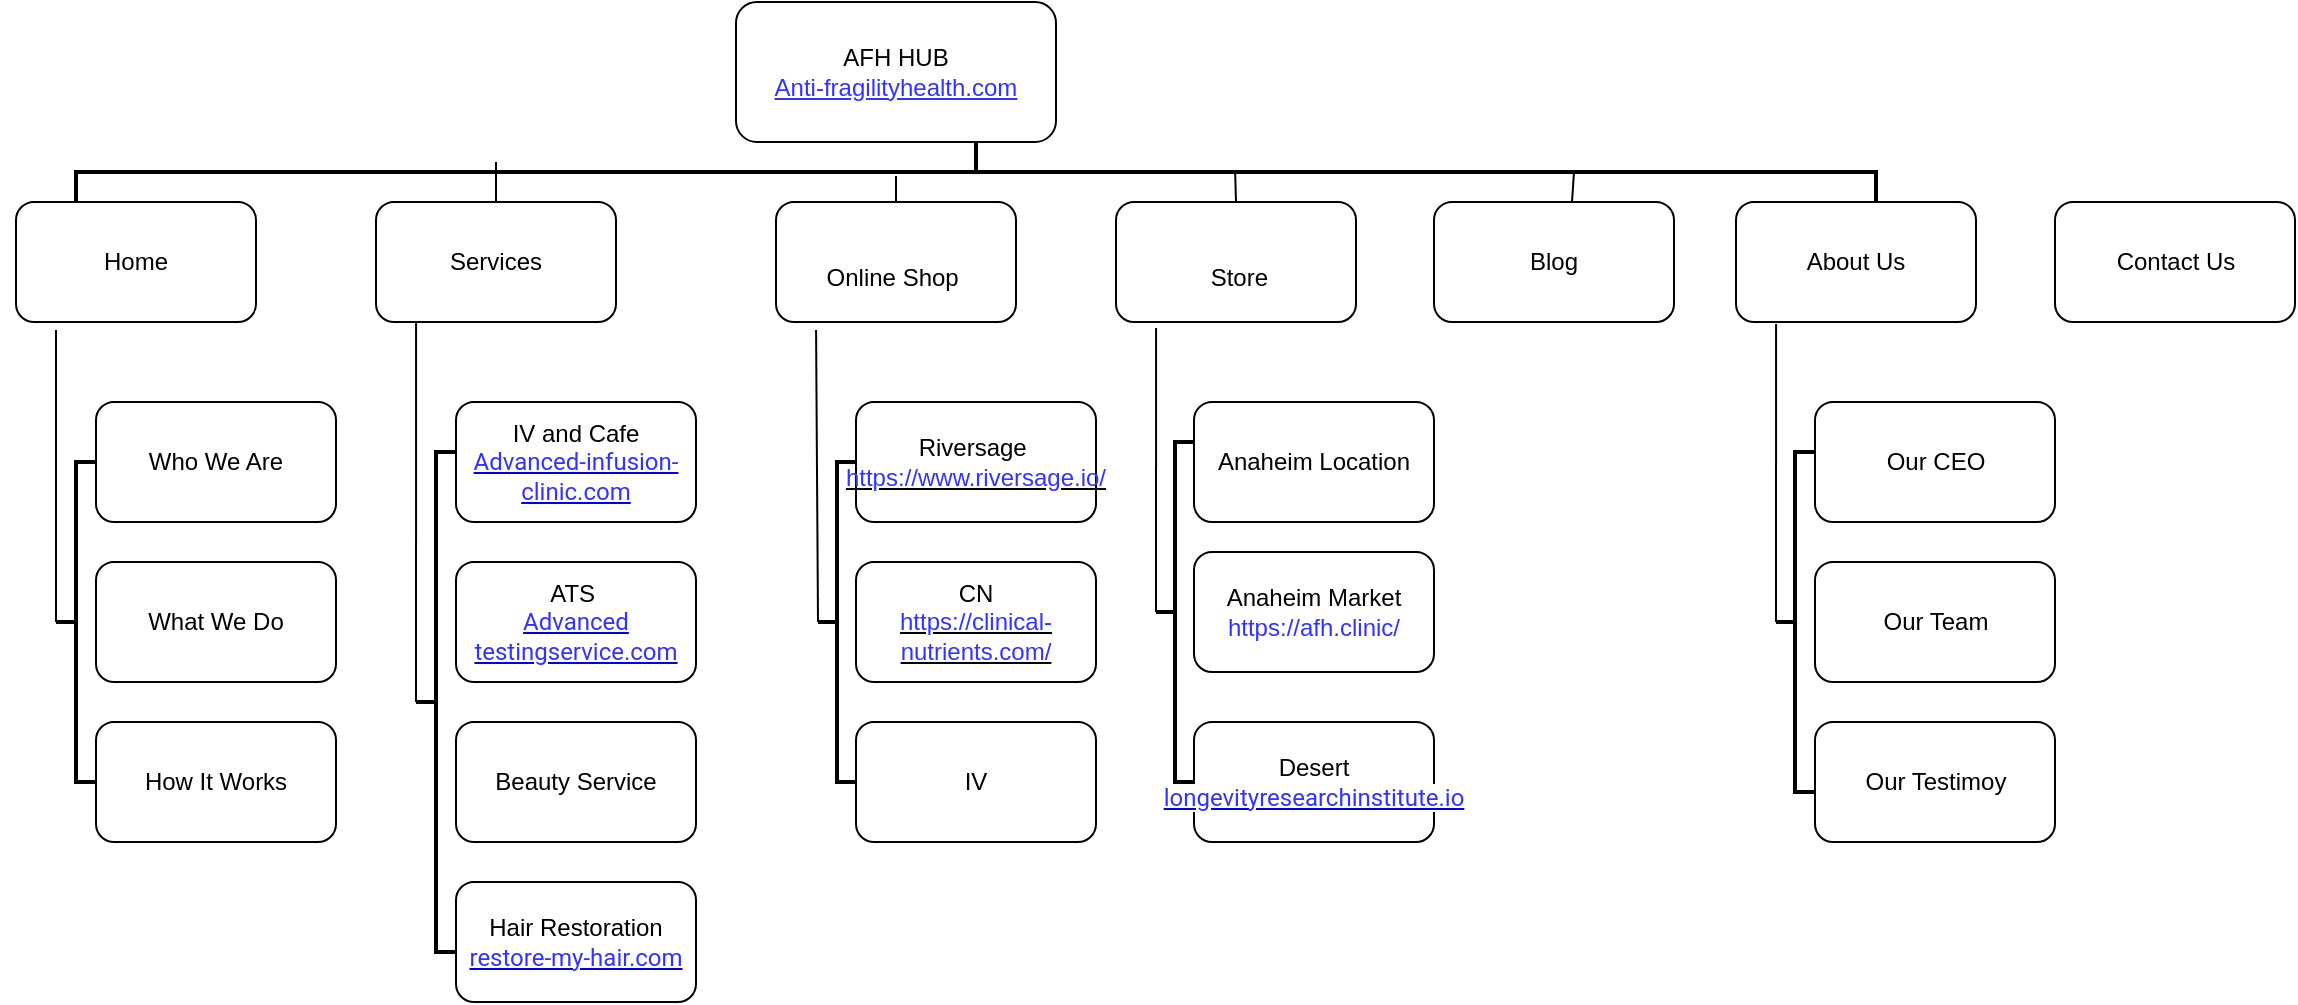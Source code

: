 <mxfile version="14.6.11" type="github">
  <diagram id="C5RBs43oDa-KdzZeNtuy" name="Page-1">
    <mxGraphModel dx="1773" dy="623" grid="1" gridSize="10" guides="1" tooltips="1" connect="1" arrows="1" fold="1" page="1" pageScale="1" pageWidth="827" pageHeight="1169" math="0" shadow="0">
      <root>
        <mxCell id="WIyWlLk6GJQsqaUBKTNV-0" />
        <mxCell id="WIyWlLk6GJQsqaUBKTNV-1" parent="WIyWlLk6GJQsqaUBKTNV-0" />
        <mxCell id="2_5G1RBdNr4jpk5tRKrd-11" value="AFH HUB&lt;br&gt;&lt;span id=&quot;docs-internal-guid-4b5474ac-7fff-267b-f1c0-4c2fcc6487ea&quot;&gt;&lt;span style=&quot;font-family: &amp;#34;arial&amp;#34; ; background-color: transparent ; vertical-align: baseline&quot;&gt;&lt;font style=&quot;font-size: 12px&quot; color=&quot;#3333ff&quot;&gt;&lt;u&gt;Anti-fragilityhealth.com&lt;/u&gt;&lt;/font&gt;&lt;/span&gt;&lt;/span&gt;" style="rounded=1;whiteSpace=wrap;html=1;" parent="WIyWlLk6GJQsqaUBKTNV-1" vertex="1">
          <mxGeometry y="50" width="160" height="70" as="geometry" />
        </mxCell>
        <mxCell id="2_5G1RBdNr4jpk5tRKrd-38" style="edgeStyle=orthogonalEdgeStyle;rounded=0;orthogonalLoop=1;jettySize=auto;html=1;exitX=0;exitY=0.25;exitDx=0;exitDy=0;" parent="WIyWlLk6GJQsqaUBKTNV-1" source="2_5G1RBdNr4jpk5tRKrd-12" edge="1">
          <mxGeometry relative="1" as="geometry">
            <mxPoint x="-350" y="170" as="targetPoint" />
          </mxGeometry>
        </mxCell>
        <mxCell id="2_5G1RBdNr4jpk5tRKrd-12" value="Home" style="rounded=1;whiteSpace=wrap;html=1;" parent="WIyWlLk6GJQsqaUBKTNV-1" vertex="1">
          <mxGeometry x="-360" y="150" width="120" height="60" as="geometry" />
        </mxCell>
        <mxCell id="2_5G1RBdNr4jpk5tRKrd-13" value="Services" style="rounded=1;whiteSpace=wrap;html=1;" parent="WIyWlLk6GJQsqaUBKTNV-1" vertex="1">
          <mxGeometry x="-180" y="150" width="120" height="60" as="geometry" />
        </mxCell>
        <mxCell id="2_5G1RBdNr4jpk5tRKrd-16" value="IV and Cafe&lt;br&gt;&lt;span id=&quot;docs-internal-guid-74093519-7fff-6f13-1623-3f1fcdc550e6&quot;&gt;&lt;a href=&quot;http://advanced-infusion-clinic.com&quot;&gt;&lt;span style=&quot;font-family: &amp;#34;roboto&amp;#34; , sans-serif ; background-color: rgb(255 , 255 , 255) ; vertical-align: baseline&quot;&gt;&lt;font style=&quot;font-size: 12px&quot; color=&quot;#3333ff&quot;&gt;Advanced-infusion-clinic.com&lt;/font&gt;&lt;/span&gt;&lt;/a&gt;&lt;/span&gt;" style="rounded=1;whiteSpace=wrap;html=1;" parent="WIyWlLk6GJQsqaUBKTNV-1" vertex="1">
          <mxGeometry x="-140" y="250" width="120" height="60" as="geometry" />
        </mxCell>
        <mxCell id="2_5G1RBdNr4jpk5tRKrd-19" value="ATS&amp;nbsp;&lt;br&gt;&lt;span id=&quot;docs-internal-guid-89b53afa-7fff-94f8-546f-cf0940425132&quot;&gt;&lt;a href=&quot;http://advancedtestingservice.com&quot;&gt;&lt;span style=&quot;font-family: &amp;#34;roboto&amp;#34; , sans-serif ; background-color: rgb(255 , 255 , 255) ; vertical-align: baseline&quot;&gt;&lt;font color=&quot;#3333ff&quot;&gt;Advanced&lt;br&gt;testingservice.com&lt;/font&gt;&lt;/span&gt;&lt;/a&gt;&lt;/span&gt;" style="rounded=1;whiteSpace=wrap;html=1;" parent="WIyWlLk6GJQsqaUBKTNV-1" vertex="1">
          <mxGeometry x="-140" y="330" width="120" height="60" as="geometry" />
        </mxCell>
        <mxCell id="2_5G1RBdNr4jpk5tRKrd-20" value="Beauty Service" style="rounded=1;whiteSpace=wrap;html=1;" parent="WIyWlLk6GJQsqaUBKTNV-1" vertex="1">
          <mxGeometry x="-140" y="410" width="120" height="60" as="geometry" />
        </mxCell>
        <mxCell id="2_5G1RBdNr4jpk5tRKrd-22" value="Hair Restoration&lt;br&gt;&lt;span id=&quot;docs-internal-guid-0307a542-7fff-520b-4e99-ed72c797a7f6&quot;&gt;&lt;a href=&quot;https://domains.google.com/registrar/restore-my-hair.com?utm_medium=cpc&amp;amp;utm_source=google&amp;amp;authuser=2&amp;amp;_ga=2.26.84802020.162-1324031469.16&quot;&gt;&lt;span style=&quot;font-family: &amp;#34;roboto&amp;#34; , sans-serif ; background-color: rgb(255 , 255 , 255) ; vertical-align: baseline&quot;&gt;&lt;font color=&quot;#3333ff&quot; style=&quot;font-size: 12px&quot;&gt;restore-my-hair.com&lt;/font&gt;&lt;/span&gt;&lt;/a&gt;&lt;/span&gt;" style="rounded=1;whiteSpace=wrap;html=1;" parent="WIyWlLk6GJQsqaUBKTNV-1" vertex="1">
          <mxGeometry x="-140" y="490" width="120" height="60" as="geometry" />
        </mxCell>
        <mxCell id="2_5G1RBdNr4jpk5tRKrd-27" value="" style="strokeWidth=2;html=1;shape=mxgraph.flowchart.annotation_2;align=left;labelPosition=right;pointerEvents=1;" parent="WIyWlLk6GJQsqaUBKTNV-1" vertex="1">
          <mxGeometry x="-160" y="275" width="20" height="250" as="geometry" />
        </mxCell>
        <mxCell id="2_5G1RBdNr4jpk5tRKrd-28" value="" style="endArrow=none;html=1;entryX=0.167;entryY=1;entryDx=0;entryDy=0;entryPerimeter=0;" parent="WIyWlLk6GJQsqaUBKTNV-1" target="2_5G1RBdNr4jpk5tRKrd-13" edge="1">
          <mxGeometry width="50" height="50" relative="1" as="geometry">
            <mxPoint x="-160" y="400" as="sourcePoint" />
            <mxPoint x="-190" y="320" as="targetPoint" />
          </mxGeometry>
        </mxCell>
        <mxCell id="2_5G1RBdNr4jpk5tRKrd-29" value="&lt;br&gt;&amp;nbsp;Store" style="rounded=1;whiteSpace=wrap;html=1;" parent="WIyWlLk6GJQsqaUBKTNV-1" vertex="1">
          <mxGeometry x="190" y="150" width="120" height="60" as="geometry" />
        </mxCell>
        <mxCell id="2_5G1RBdNr4jpk5tRKrd-32" value="Anaheim Market&lt;br&gt;&lt;font color=&quot;#3333ff&quot;&gt;https://afh.clinic/&lt;/font&gt;" style="rounded=1;whiteSpace=wrap;html=1;" parent="WIyWlLk6GJQsqaUBKTNV-1" vertex="1">
          <mxGeometry x="229" y="325" width="120" height="60" as="geometry" />
        </mxCell>
        <mxCell id="2_5G1RBdNr4jpk5tRKrd-33" value="Desert&lt;br&gt;&lt;span id=&quot;docs-internal-guid-2a22f718-7fff-b598-e769-77fea1e44419&quot;&gt;&lt;a href=&quot;https://domains.google.com/registrar/longevityresearchinstitute.io?utm_medium=cpc&amp;amp;utm_source=google&amp;amp;authuser=2&amp;amp;_ga=2.26.84802020.162-1324031469.16&quot;&gt;&lt;span style=&quot;font-family: &amp;#34;roboto&amp;#34; , sans-serif ; background-color: rgb(255 , 255 , 255) ; vertical-align: baseline&quot;&gt;&lt;font style=&quot;font-size: 12px&quot; color=&quot;#3333ff&quot;&gt;longevityresearchinstitute.io&lt;/font&gt;&lt;/span&gt;&lt;/a&gt;&lt;/span&gt;" style="rounded=1;whiteSpace=wrap;html=1;" parent="WIyWlLk6GJQsqaUBKTNV-1" vertex="1">
          <mxGeometry x="229" y="410" width="120" height="60" as="geometry" />
        </mxCell>
        <mxCell id="2_5G1RBdNr4jpk5tRKrd-34" value="" style="strokeWidth=2;html=1;shape=mxgraph.flowchart.annotation_2;align=left;labelPosition=right;pointerEvents=1;" parent="WIyWlLk6GJQsqaUBKTNV-1" vertex="1">
          <mxGeometry x="210" y="270" width="19" height="170" as="geometry" />
        </mxCell>
        <mxCell id="2_5G1RBdNr4jpk5tRKrd-35" value="" style="endArrow=none;html=1;entryX=0.167;entryY=1.05;entryDx=0;entryDy=0;entryPerimeter=0;exitX=0;exitY=0.5;exitDx=0;exitDy=0;exitPerimeter=0;" parent="WIyWlLk6GJQsqaUBKTNV-1" source="2_5G1RBdNr4jpk5tRKrd-34" target="2_5G1RBdNr4jpk5tRKrd-29" edge="1">
          <mxGeometry width="50" height="50" relative="1" as="geometry">
            <mxPoint x="210" y="390" as="sourcePoint" />
            <mxPoint x="390" y="290" as="targetPoint" />
          </mxGeometry>
        </mxCell>
        <mxCell id="2_5G1RBdNr4jpk5tRKrd-36" value="About Us" style="rounded=1;whiteSpace=wrap;html=1;" parent="WIyWlLk6GJQsqaUBKTNV-1" vertex="1">
          <mxGeometry x="500" y="150" width="120" height="60" as="geometry" />
        </mxCell>
        <mxCell id="2_5G1RBdNr4jpk5tRKrd-39" value="" style="strokeWidth=2;html=1;shape=mxgraph.flowchart.annotation_2;align=left;labelPosition=right;pointerEvents=1;direction=south;" parent="WIyWlLk6GJQsqaUBKTNV-1" vertex="1">
          <mxGeometry x="-330" y="120" width="900" height="30" as="geometry" />
        </mxCell>
        <mxCell id="2_5G1RBdNr4jpk5tRKrd-40" value="Anaheim Location" style="rounded=1;whiteSpace=wrap;html=1;" parent="WIyWlLk6GJQsqaUBKTNV-1" vertex="1">
          <mxGeometry x="229" y="250" width="120" height="60" as="geometry" />
        </mxCell>
        <mxCell id="2_5G1RBdNr4jpk5tRKrd-42" value="Our Team" style="rounded=1;whiteSpace=wrap;html=1;" parent="WIyWlLk6GJQsqaUBKTNV-1" vertex="1">
          <mxGeometry x="539.5" y="330" width="120" height="60" as="geometry" />
        </mxCell>
        <mxCell id="2_5G1RBdNr4jpk5tRKrd-46" value="" style="endArrow=none;html=1;" parent="WIyWlLk6GJQsqaUBKTNV-1" source="2_5G1RBdNr4jpk5tRKrd-39" edge="1">
          <mxGeometry width="50" height="50" relative="1" as="geometry">
            <mxPoint x="240" y="140" as="sourcePoint" />
            <mxPoint x="255" y="150" as="targetPoint" />
          </mxGeometry>
        </mxCell>
        <mxCell id="eybrf7wEPWAlFwgvIAz7-0" value="Who We Are" style="rounded=1;whiteSpace=wrap;html=1;" parent="WIyWlLk6GJQsqaUBKTNV-1" vertex="1">
          <mxGeometry x="-320" y="250" width="120" height="60" as="geometry" />
        </mxCell>
        <mxCell id="eybrf7wEPWAlFwgvIAz7-1" value="What We Do" style="rounded=1;whiteSpace=wrap;html=1;" parent="WIyWlLk6GJQsqaUBKTNV-1" vertex="1">
          <mxGeometry x="-320" y="330" width="120" height="60" as="geometry" />
        </mxCell>
        <mxCell id="eybrf7wEPWAlFwgvIAz7-2" value="How It Works" style="rounded=1;whiteSpace=wrap;html=1;" parent="WIyWlLk6GJQsqaUBKTNV-1" vertex="1">
          <mxGeometry x="-320" y="410" width="120" height="60" as="geometry" />
        </mxCell>
        <mxCell id="eybrf7wEPWAlFwgvIAz7-3" value="" style="strokeWidth=2;html=1;shape=mxgraph.flowchart.annotation_2;align=left;labelPosition=right;pointerEvents=1;" parent="WIyWlLk6GJQsqaUBKTNV-1" vertex="1">
          <mxGeometry x="-340" y="280" width="20" height="160" as="geometry" />
        </mxCell>
        <mxCell id="eybrf7wEPWAlFwgvIAz7-4" value="" style="endArrow=none;html=1;entryX=0;entryY=0.5;entryDx=0;entryDy=0;entryPerimeter=0;" parent="WIyWlLk6GJQsqaUBKTNV-1" target="eybrf7wEPWAlFwgvIAz7-3" edge="1">
          <mxGeometry width="50" height="50" relative="1" as="geometry">
            <mxPoint x="-340" y="214" as="sourcePoint" />
            <mxPoint x="260" y="480" as="targetPoint" />
          </mxGeometry>
        </mxCell>
        <mxCell id="4FXeKabMu8YR7UyonSlw-0" value="Our CEO" style="rounded=1;whiteSpace=wrap;html=1;" parent="WIyWlLk6GJQsqaUBKTNV-1" vertex="1">
          <mxGeometry x="539.5" y="250" width="120" height="60" as="geometry" />
        </mxCell>
        <mxCell id="4FXeKabMu8YR7UyonSlw-3" value="Our Testimoy" style="rounded=1;whiteSpace=wrap;html=1;" parent="WIyWlLk6GJQsqaUBKTNV-1" vertex="1">
          <mxGeometry x="539.5" y="410" width="120" height="60" as="geometry" />
        </mxCell>
        <mxCell id="4FXeKabMu8YR7UyonSlw-4" value="&lt;br&gt;Online Shop&amp;nbsp;" style="rounded=1;whiteSpace=wrap;html=1;" parent="WIyWlLk6GJQsqaUBKTNV-1" vertex="1">
          <mxGeometry x="20" y="150" width="120" height="60" as="geometry" />
        </mxCell>
        <mxCell id="4FXeKabMu8YR7UyonSlw-6" value="" style="endArrow=none;html=1;entryX=0.5;entryY=0;entryDx=0;entryDy=0;" parent="WIyWlLk6GJQsqaUBKTNV-1" target="4FXeKabMu8YR7UyonSlw-4" edge="1">
          <mxGeometry width="50" height="50" relative="1" as="geometry">
            <mxPoint x="80" y="137" as="sourcePoint" />
            <mxPoint x="250" y="380" as="targetPoint" />
          </mxGeometry>
        </mxCell>
        <mxCell id="4FXeKabMu8YR7UyonSlw-7" value="" style="endArrow=none;html=1;" parent="WIyWlLk6GJQsqaUBKTNV-1" edge="1">
          <mxGeometry width="50" height="50" relative="1" as="geometry">
            <mxPoint x="-120" y="130" as="sourcePoint" />
            <mxPoint x="-120" y="150" as="targetPoint" />
          </mxGeometry>
        </mxCell>
        <mxCell id="4FXeKabMu8YR7UyonSlw-8" value="Riversage&amp;nbsp;&lt;br&gt;&lt;u&gt;&lt;font color=&quot;#3333ff&quot;&gt;https://www.riversage.io/&lt;/font&gt;&lt;/u&gt;" style="rounded=1;whiteSpace=wrap;html=1;" parent="WIyWlLk6GJQsqaUBKTNV-1" vertex="1">
          <mxGeometry x="60" y="250" width="120" height="60" as="geometry" />
        </mxCell>
        <mxCell id="4FXeKabMu8YR7UyonSlw-9" value="CN&lt;br&gt;&lt;u&gt;&lt;font color=&quot;#3333ff&quot;&gt;https://clinical-nutrients.com/&lt;/font&gt;&lt;/u&gt;" style="rounded=1;whiteSpace=wrap;html=1;" parent="WIyWlLk6GJQsqaUBKTNV-1" vertex="1">
          <mxGeometry x="60" y="330" width="120" height="60" as="geometry" />
        </mxCell>
        <mxCell id="4FXeKabMu8YR7UyonSlw-10" value="IV" style="rounded=1;whiteSpace=wrap;html=1;" parent="WIyWlLk6GJQsqaUBKTNV-1" vertex="1">
          <mxGeometry x="60" y="410" width="120" height="60" as="geometry" />
        </mxCell>
        <mxCell id="4FXeKabMu8YR7UyonSlw-12" value="" style="strokeWidth=2;html=1;shape=mxgraph.flowchart.annotation_2;align=left;labelPosition=right;pointerEvents=1;" parent="WIyWlLk6GJQsqaUBKTNV-1" vertex="1">
          <mxGeometry x="41" y="280" width="19" height="160" as="geometry" />
        </mxCell>
        <mxCell id="4FXeKabMu8YR7UyonSlw-13" value="" style="endArrow=none;html=1;exitX=0;exitY=0.5;exitDx=0;exitDy=0;exitPerimeter=0;entryX=0.167;entryY=1.067;entryDx=0;entryDy=0;entryPerimeter=0;" parent="WIyWlLk6GJQsqaUBKTNV-1" source="4FXeKabMu8YR7UyonSlw-12" target="4FXeKabMu8YR7UyonSlw-4" edge="1">
          <mxGeometry width="50" height="50" relative="1" as="geometry">
            <mxPoint x="200" y="430" as="sourcePoint" />
            <mxPoint x="250" y="380" as="targetPoint" />
          </mxGeometry>
        </mxCell>
        <mxCell id="4FXeKabMu8YR7UyonSlw-14" value="" style="strokeWidth=2;html=1;shape=mxgraph.flowchart.annotation_2;align=left;labelPosition=right;pointerEvents=1;" parent="WIyWlLk6GJQsqaUBKTNV-1" vertex="1">
          <mxGeometry x="520" y="275" width="19" height="170" as="geometry" />
        </mxCell>
        <mxCell id="4FXeKabMu8YR7UyonSlw-15" value="" style="endArrow=none;html=1;exitX=0;exitY=0.5;exitDx=0;exitDy=0;exitPerimeter=0;entryX=0.167;entryY=1.017;entryDx=0;entryDy=0;entryPerimeter=0;" parent="WIyWlLk6GJQsqaUBKTNV-1" source="4FXeKabMu8YR7UyonSlw-14" target="2_5G1RBdNr4jpk5tRKrd-36" edge="1">
          <mxGeometry width="50" height="50" relative="1" as="geometry">
            <mxPoint x="320" y="430" as="sourcePoint" />
            <mxPoint x="520" y="220" as="targetPoint" />
          </mxGeometry>
        </mxCell>
        <mxCell id="pPbM32RAODUtk4EjjOY7-0" value="Contact Us" style="rounded=1;whiteSpace=wrap;html=1;" vertex="1" parent="WIyWlLk6GJQsqaUBKTNV-1">
          <mxGeometry x="659.5" y="150" width="120" height="60" as="geometry" />
        </mxCell>
        <mxCell id="pPbM32RAODUtk4EjjOY7-1" value="" style="endArrow=none;html=1;entryX=0.5;entryY=0;entryDx=0;entryDy=0;exitX=0.533;exitY=0.356;exitDx=0;exitDy=0;exitPerimeter=0;" edge="1" parent="WIyWlLk6GJQsqaUBKTNV-1" source="2_5G1RBdNr4jpk5tRKrd-39" target="2_5G1RBdNr4jpk5tRKrd-29">
          <mxGeometry width="50" height="50" relative="1" as="geometry">
            <mxPoint x="120" y="430" as="sourcePoint" />
            <mxPoint x="170" y="380" as="targetPoint" />
          </mxGeometry>
        </mxCell>
        <mxCell id="pPbM32RAODUtk4EjjOY7-2" value="" style="endArrow=none;html=1;exitX=0.575;exitY=0;exitDx=0;exitDy=0;exitPerimeter=0;" edge="1" parent="WIyWlLk6GJQsqaUBKTNV-1" source="pPbM32RAODUtk4EjjOY7-4">
          <mxGeometry width="50" height="50" relative="1" as="geometry">
            <mxPoint x="120" y="430" as="sourcePoint" />
            <mxPoint x="419" y="135" as="targetPoint" />
          </mxGeometry>
        </mxCell>
        <mxCell id="pPbM32RAODUtk4EjjOY7-4" value="Blog" style="rounded=1;whiteSpace=wrap;html=1;" vertex="1" parent="WIyWlLk6GJQsqaUBKTNV-1">
          <mxGeometry x="349" y="150" width="120" height="60" as="geometry" />
        </mxCell>
      </root>
    </mxGraphModel>
  </diagram>
</mxfile>
